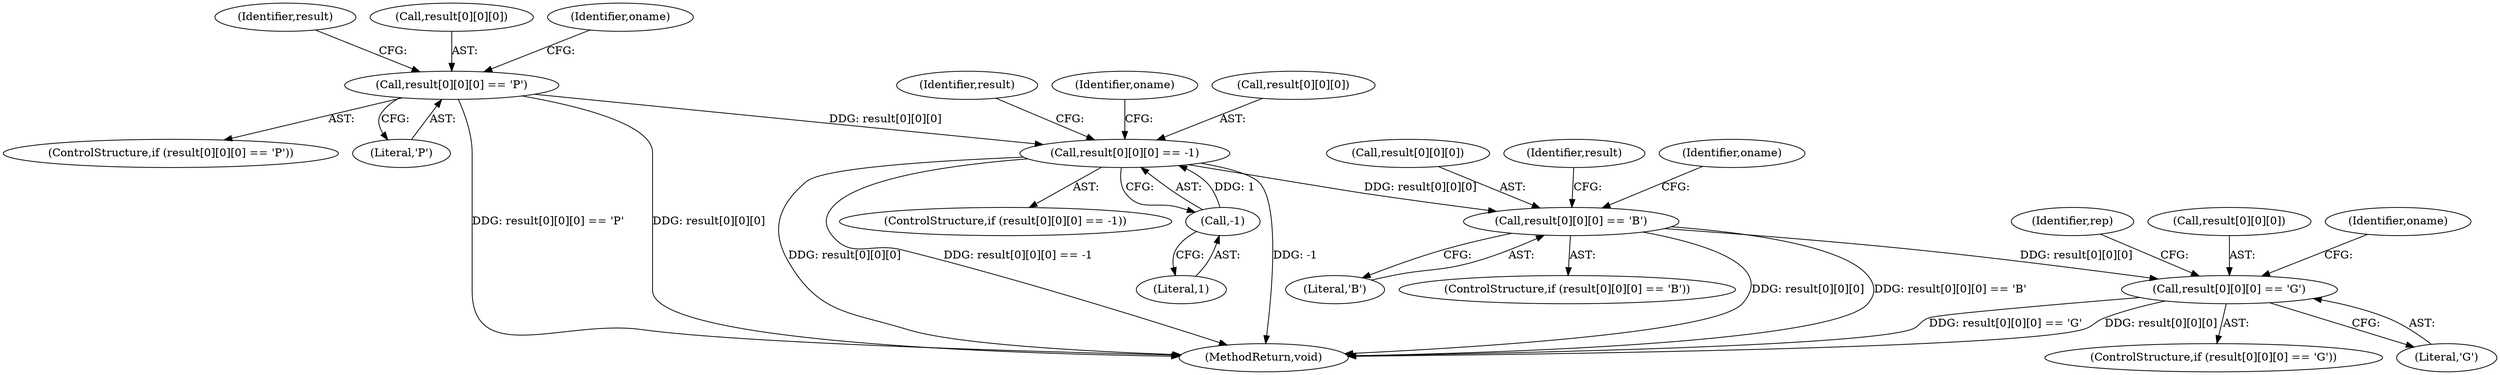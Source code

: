 digraph "0_domoticz_ee70db46f81afa582c96b887b73bcd2a86feda00@array" {
"1000185" [label="(Call,result[0][0][0] == 'G')"];
"1000171" [label="(Call,result[0][0][0] == 'B')"];
"1000156" [label="(Call,result[0][0][0] == -1)"];
"1000142" [label="(Call,result[0][0][0] == 'P')"];
"1000164" [label="(Call,-1)"];
"1000193" [label="(Literal,'G')"];
"1000199" [label="(Identifier,rep)"];
"1000142" [label="(Call,result[0][0][0] == 'P')"];
"1000170" [label="(ControlStructure,if (result[0][0][0] == 'B'))"];
"1000175" [label="(Identifier,result)"];
"1000165" [label="(Literal,1)"];
"1000160" [label="(Identifier,result)"];
"1000172" [label="(Call,result[0][0][0])"];
"1000156" [label="(Call,result[0][0][0] == -1)"];
"1000201" [label="(MethodReturn,void)"];
"1000167" [label="(Identifier,oname)"];
"1000157" [label="(Call,result[0][0][0])"];
"1000143" [label="(Call,result[0][0][0])"];
"1000171" [label="(Call,result[0][0][0] == 'B')"];
"1000155" [label="(ControlStructure,if (result[0][0][0] == -1))"];
"1000189" [label="(Identifier,result)"];
"1000186" [label="(Call,result[0][0][0])"];
"1000185" [label="(Call,result[0][0][0] == 'G')"];
"1000141" [label="(ControlStructure,if (result[0][0][0] == 'P'))"];
"1000150" [label="(Literal,'P')"];
"1000181" [label="(Identifier,oname)"];
"1000184" [label="(ControlStructure,if (result[0][0][0] == 'G'))"];
"1000152" [label="(Identifier,oname)"];
"1000164" [label="(Call,-1)"];
"1000179" [label="(Literal,'B')"];
"1000195" [label="(Identifier,oname)"];
"1000185" -> "1000184"  [label="AST: "];
"1000185" -> "1000193"  [label="CFG: "];
"1000186" -> "1000185"  [label="AST: "];
"1000193" -> "1000185"  [label="AST: "];
"1000195" -> "1000185"  [label="CFG: "];
"1000199" -> "1000185"  [label="CFG: "];
"1000185" -> "1000201"  [label="DDG: result[0][0][0] == 'G'"];
"1000185" -> "1000201"  [label="DDG: result[0][0][0]"];
"1000171" -> "1000185"  [label="DDG: result[0][0][0]"];
"1000171" -> "1000170"  [label="AST: "];
"1000171" -> "1000179"  [label="CFG: "];
"1000172" -> "1000171"  [label="AST: "];
"1000179" -> "1000171"  [label="AST: "];
"1000181" -> "1000171"  [label="CFG: "];
"1000189" -> "1000171"  [label="CFG: "];
"1000171" -> "1000201"  [label="DDG: result[0][0][0]"];
"1000171" -> "1000201"  [label="DDG: result[0][0][0] == 'B'"];
"1000156" -> "1000171"  [label="DDG: result[0][0][0]"];
"1000156" -> "1000155"  [label="AST: "];
"1000156" -> "1000164"  [label="CFG: "];
"1000157" -> "1000156"  [label="AST: "];
"1000164" -> "1000156"  [label="AST: "];
"1000167" -> "1000156"  [label="CFG: "];
"1000175" -> "1000156"  [label="CFG: "];
"1000156" -> "1000201"  [label="DDG: -1"];
"1000156" -> "1000201"  [label="DDG: result[0][0][0]"];
"1000156" -> "1000201"  [label="DDG: result[0][0][0] == -1"];
"1000142" -> "1000156"  [label="DDG: result[0][0][0]"];
"1000164" -> "1000156"  [label="DDG: 1"];
"1000142" -> "1000141"  [label="AST: "];
"1000142" -> "1000150"  [label="CFG: "];
"1000143" -> "1000142"  [label="AST: "];
"1000150" -> "1000142"  [label="AST: "];
"1000152" -> "1000142"  [label="CFG: "];
"1000160" -> "1000142"  [label="CFG: "];
"1000142" -> "1000201"  [label="DDG: result[0][0][0] == 'P'"];
"1000142" -> "1000201"  [label="DDG: result[0][0][0]"];
"1000164" -> "1000165"  [label="CFG: "];
"1000165" -> "1000164"  [label="AST: "];
}
